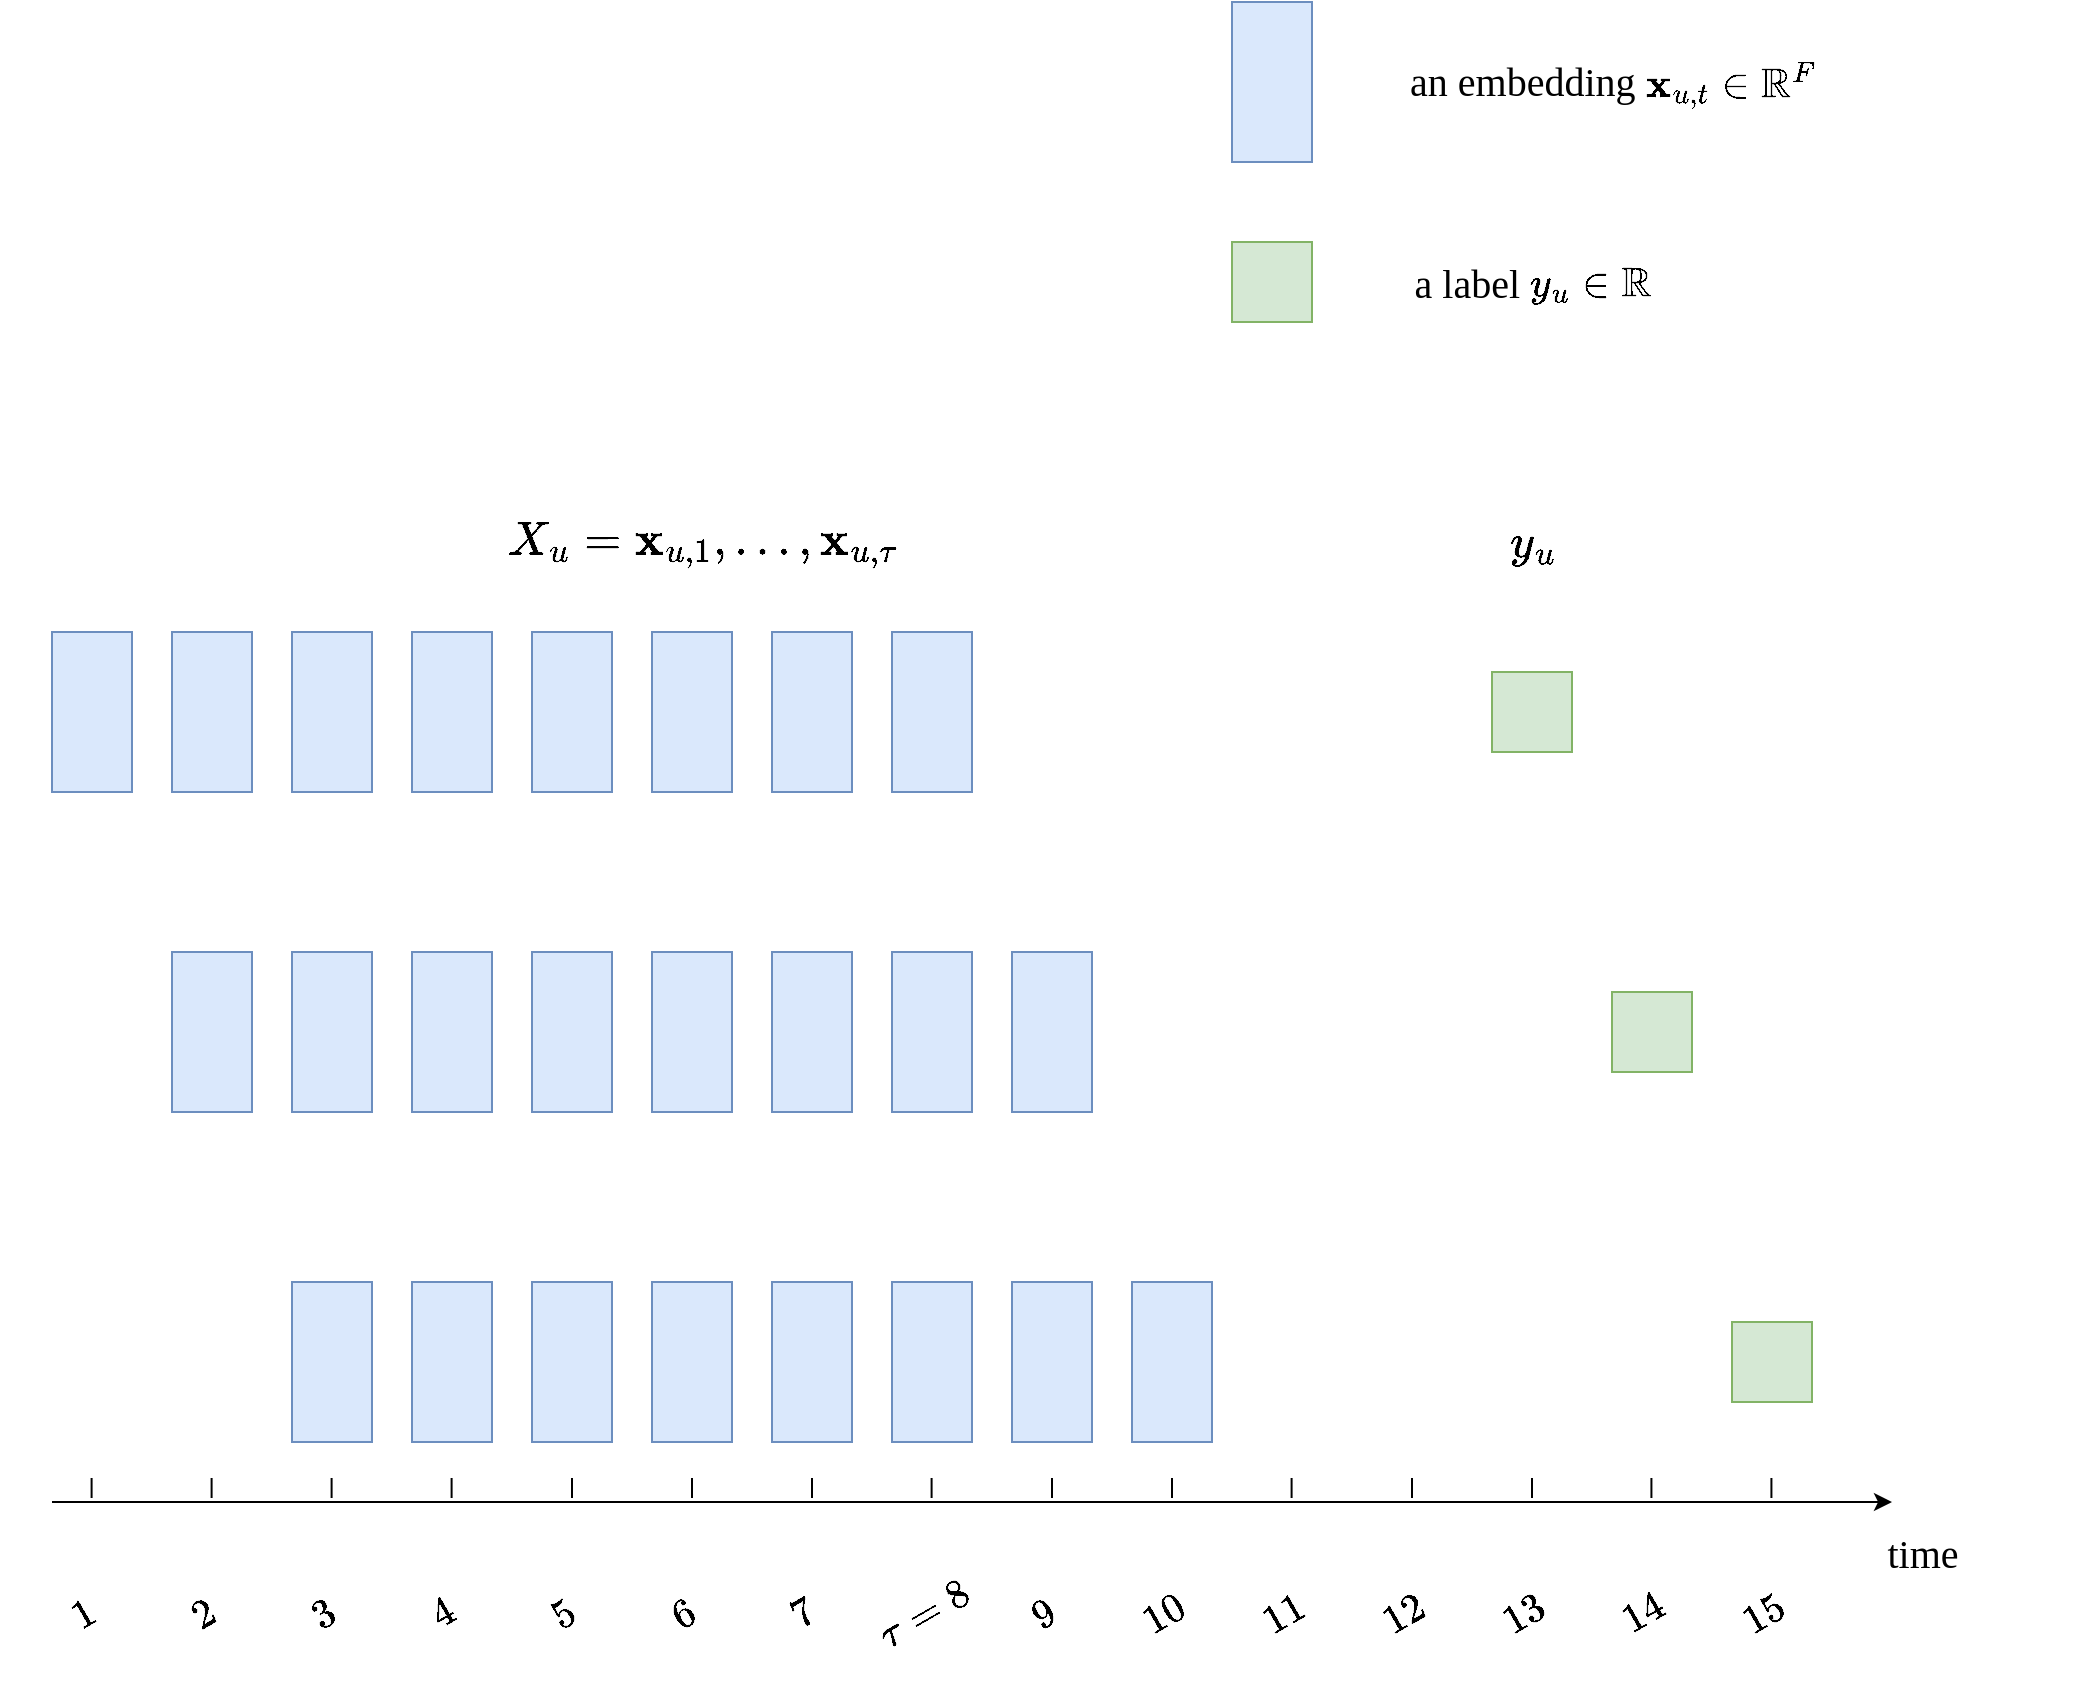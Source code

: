 <mxfile version="24.2.8" type="github">
  <diagram name="第 1 页" id="iBYXEOpFaW9ppv63QH4R">
    <mxGraphModel dx="3184" dy="2590" grid="1" gridSize="10" guides="1" tooltips="1" connect="1" arrows="1" fold="1" page="1" pageScale="1" pageWidth="980" pageHeight="1390" math="1" shadow="0">
      <root>
        <mxCell id="0" />
        <mxCell id="1" parent="0" />
        <mxCell id="Qjhme60CZn5szrycuIal-2" value="" style="rounded=0;whiteSpace=wrap;html=1;fillColor=#d5e8d4;strokeColor=#82b366;fontSize=20;" parent="1" vertex="1">
          <mxGeometry x="-40" y="-420" width="40" height="40" as="geometry" />
        </mxCell>
        <mxCell id="Qjhme60CZn5szrycuIal-3" value="" style="endArrow=classic;html=1;rounded=0;fontSize=20;" parent="1" edge="1">
          <mxGeometry width="50" height="50" relative="1" as="geometry">
            <mxPoint x="-880" y="-330" as="sourcePoint" />
            <mxPoint x="40" y="-330" as="targetPoint" />
          </mxGeometry>
        </mxCell>
        <mxCell id="Qjhme60CZn5szrycuIal-4" value="&lt;font style=&quot;font-size: 20px;&quot; face=&quot;Times New Roman&quot;&gt;time&lt;/font&gt;" style="text;html=1;align=center;verticalAlign=middle;resizable=0;points=[];autosize=1;strokeColor=none;fillColor=none;fontSize=20;" parent="1" vertex="1">
          <mxGeometry x="25" y="-325" width="60" height="40" as="geometry" />
        </mxCell>
        <mxCell id="Qjhme60CZn5szrycuIal-5" value="&lt;span style=&quot;font-family: &amp;quot;Times New Roman&amp;quot;; background-color: initial; font-size: 20px;&quot;&gt;$$1$$&lt;/span&gt;" style="text;html=1;align=center;verticalAlign=middle;resizable=0;points=[];autosize=1;strokeColor=none;fillColor=none;fontSize=20;rotation=330;" parent="1" vertex="1">
          <mxGeometry x="-900" y="-295" width="70" height="40" as="geometry" />
        </mxCell>
        <mxCell id="Qjhme60CZn5szrycuIal-7" value="" style="endArrow=none;html=1;rounded=0;exitX=0;exitY=0;exitDx=0;exitDy=0;fontSize=16;" parent="1" edge="1">
          <mxGeometry width="50" height="50" relative="1" as="geometry">
            <mxPoint x="-560" y="-332" as="sourcePoint" />
            <mxPoint x="-560" y="-342" as="targetPoint" />
          </mxGeometry>
        </mxCell>
        <mxCell id="Qjhme60CZn5szrycuIal-9" value="" style="rounded=0;whiteSpace=wrap;html=1;fillColor=#dae8fc;strokeColor=#6c8ebf;fontSize=20;" parent="1" vertex="1">
          <mxGeometry x="-460" y="-440" width="40" height="80" as="geometry" />
        </mxCell>
        <mxCell id="Qjhme60CZn5szrycuIal-11" value="" style="rounded=0;whiteSpace=wrap;html=1;fillColor=#dae8fc;strokeColor=#6c8ebf;fontSize=20;" parent="1" vertex="1">
          <mxGeometry x="-400" y="-440" width="40" height="80" as="geometry" />
        </mxCell>
        <mxCell id="Qjhme60CZn5szrycuIal-12" value="" style="endArrow=none;html=1;rounded=0;exitX=0;exitY=0;exitDx=0;exitDy=0;fontSize=16;" parent="1" edge="1">
          <mxGeometry width="50" height="50" relative="1" as="geometry">
            <mxPoint x="-500" y="-332" as="sourcePoint" />
            <mxPoint x="-500" y="-342" as="targetPoint" />
          </mxGeometry>
        </mxCell>
        <mxCell id="Qjhme60CZn5szrycuIal-13" value="" style="rounded=0;whiteSpace=wrap;html=1;fillColor=#dae8fc;strokeColor=#6c8ebf;fontSize=20;" parent="1" vertex="1">
          <mxGeometry x="-520" y="-440" width="40" height="80" as="geometry" />
        </mxCell>
        <mxCell id="Qjhme60CZn5szrycuIal-14" value="" style="rounded=0;whiteSpace=wrap;html=1;fillColor=#dae8fc;strokeColor=#6c8ebf;fontSize=20;" parent="1" vertex="1">
          <mxGeometry x="-580" y="-440" width="40" height="80" as="geometry" />
        </mxCell>
        <mxCell id="Qjhme60CZn5szrycuIal-15" value="" style="rounded=0;whiteSpace=wrap;html=1;fillColor=#dae8fc;strokeColor=#6c8ebf;fontSize=20;" parent="1" vertex="1">
          <mxGeometry x="-640" y="-440" width="40" height="80" as="geometry" />
        </mxCell>
        <mxCell id="Qjhme60CZn5szrycuIal-16" value="" style="rounded=0;whiteSpace=wrap;html=1;fillColor=#dae8fc;strokeColor=#6c8ebf;fontSize=20;" parent="1" vertex="1">
          <mxGeometry x="-700" y="-440" width="40" height="80" as="geometry" />
        </mxCell>
        <mxCell id="Qjhme60CZn5szrycuIal-17" value="" style="rounded=0;whiteSpace=wrap;html=1;fillColor=#dae8fc;strokeColor=#6c8ebf;fontSize=20;" parent="1" vertex="1">
          <mxGeometry x="-760" y="-440" width="40" height="80" as="geometry" />
        </mxCell>
        <mxCell id="Qjhme60CZn5szrycuIal-18" value="" style="rounded=0;whiteSpace=wrap;html=1;fillColor=#dae8fc;strokeColor=#6c8ebf;fontSize=20;" parent="1" vertex="1">
          <mxGeometry x="-340" y="-440" width="40" height="80" as="geometry" />
        </mxCell>
        <mxCell id="Qjhme60CZn5szrycuIal-19" value="" style="endArrow=none;html=1;rounded=0;exitX=0;exitY=0;exitDx=0;exitDy=0;fontSize=16;" parent="1" edge="1">
          <mxGeometry width="50" height="50" relative="1" as="geometry">
            <mxPoint x="-620" y="-332" as="sourcePoint" />
            <mxPoint x="-620" y="-342" as="targetPoint" />
          </mxGeometry>
        </mxCell>
        <mxCell id="Qjhme60CZn5szrycuIal-20" value="" style="endArrow=none;html=1;rounded=0;exitX=0;exitY=0;exitDx=0;exitDy=0;fontSize=16;" parent="1" edge="1">
          <mxGeometry width="50" height="50" relative="1" as="geometry">
            <mxPoint x="-680.2" y="-332" as="sourcePoint" />
            <mxPoint x="-680.2" y="-342" as="targetPoint" />
          </mxGeometry>
        </mxCell>
        <mxCell id="Qjhme60CZn5szrycuIal-21" value="" style="endArrow=none;html=1;rounded=0;exitX=0;exitY=0;exitDx=0;exitDy=0;fontSize=16;" parent="1" edge="1">
          <mxGeometry width="50" height="50" relative="1" as="geometry">
            <mxPoint x="-740.2" y="-332" as="sourcePoint" />
            <mxPoint x="-740.2" y="-342" as="targetPoint" />
          </mxGeometry>
        </mxCell>
        <mxCell id="Qjhme60CZn5szrycuIal-22" value="" style="endArrow=none;html=1;rounded=0;exitX=0;exitY=0;exitDx=0;exitDy=0;fontSize=16;" parent="1" edge="1">
          <mxGeometry width="50" height="50" relative="1" as="geometry">
            <mxPoint x="-800.2" y="-332" as="sourcePoint" />
            <mxPoint x="-800.2" y="-342" as="targetPoint" />
          </mxGeometry>
        </mxCell>
        <mxCell id="Qjhme60CZn5szrycuIal-23" value="" style="endArrow=none;html=1;rounded=0;exitX=0;exitY=0;exitDx=0;exitDy=0;fontSize=16;" parent="1" edge="1">
          <mxGeometry width="50" height="50" relative="1" as="geometry">
            <mxPoint x="-860.2" y="-332" as="sourcePoint" />
            <mxPoint x="-860.2" y="-342" as="targetPoint" />
          </mxGeometry>
        </mxCell>
        <mxCell id="Qjhme60CZn5szrycuIal-24" value="" style="endArrow=none;html=1;rounded=0;exitX=0;exitY=0;exitDx=0;exitDy=0;fontSize=16;" parent="1" edge="1">
          <mxGeometry width="50" height="50" relative="1" as="geometry">
            <mxPoint x="-440.2" y="-332" as="sourcePoint" />
            <mxPoint x="-440.2" y="-342" as="targetPoint" />
          </mxGeometry>
        </mxCell>
        <mxCell id="Qjhme60CZn5szrycuIal-25" value="" style="endArrow=none;html=1;rounded=0;exitX=0;exitY=0;exitDx=0;exitDy=0;fontSize=16;" parent="1" edge="1">
          <mxGeometry width="50" height="50" relative="1" as="geometry">
            <mxPoint x="-380" y="-332" as="sourcePoint" />
            <mxPoint x="-380" y="-342" as="targetPoint" />
          </mxGeometry>
        </mxCell>
        <mxCell id="Qjhme60CZn5szrycuIal-26" value="" style="endArrow=none;html=1;rounded=0;exitX=0;exitY=0;exitDx=0;exitDy=0;fontSize=16;" parent="1" edge="1">
          <mxGeometry width="50" height="50" relative="1" as="geometry">
            <mxPoint x="-320" y="-332" as="sourcePoint" />
            <mxPoint x="-320" y="-342" as="targetPoint" />
          </mxGeometry>
        </mxCell>
        <mxCell id="Qjhme60CZn5szrycuIal-27" value="" style="endArrow=none;html=1;rounded=0;exitX=0;exitY=0;exitDx=0;exitDy=0;fontSize=16;" parent="1" edge="1">
          <mxGeometry width="50" height="50" relative="1" as="geometry">
            <mxPoint x="-260.2" y="-332" as="sourcePoint" />
            <mxPoint x="-260.2" y="-342" as="targetPoint" />
          </mxGeometry>
        </mxCell>
        <mxCell id="Qjhme60CZn5szrycuIal-29" value="" style="endArrow=none;html=1;rounded=0;exitX=0;exitY=0;exitDx=0;exitDy=0;fontSize=16;" parent="1" edge="1">
          <mxGeometry width="50" height="50" relative="1" as="geometry">
            <mxPoint x="-200" y="-332" as="sourcePoint" />
            <mxPoint x="-200" y="-342" as="targetPoint" />
          </mxGeometry>
        </mxCell>
        <mxCell id="Qjhme60CZn5szrycuIal-30" value="" style="endArrow=none;html=1;rounded=0;exitX=0;exitY=0;exitDx=0;exitDy=0;fontSize=16;" parent="1" edge="1">
          <mxGeometry width="50" height="50" relative="1" as="geometry">
            <mxPoint x="-140" y="-332" as="sourcePoint" />
            <mxPoint x="-140" y="-342" as="targetPoint" />
          </mxGeometry>
        </mxCell>
        <mxCell id="Qjhme60CZn5szrycuIal-31" value="" style="rounded=0;whiteSpace=wrap;html=1;fillColor=#d5e8d4;strokeColor=#82b366;fontSize=20;" parent="1" vertex="1">
          <mxGeometry x="-160" y="-745" width="40" height="40" as="geometry" />
        </mxCell>
        <mxCell id="Qjhme60CZn5szrycuIal-32" value="" style="rounded=0;whiteSpace=wrap;html=1;fillColor=#dae8fc;strokeColor=#6c8ebf;fontSize=20;" parent="1" vertex="1">
          <mxGeometry x="-580" y="-765" width="40" height="80" as="geometry" />
        </mxCell>
        <mxCell id="Qjhme60CZn5szrycuIal-33" value="" style="rounded=0;whiteSpace=wrap;html=1;fillColor=#dae8fc;strokeColor=#6c8ebf;fontSize=20;" parent="1" vertex="1">
          <mxGeometry x="-520" y="-765" width="40" height="80" as="geometry" />
        </mxCell>
        <mxCell id="Qjhme60CZn5szrycuIal-34" value="" style="rounded=0;whiteSpace=wrap;html=1;fillColor=#dae8fc;strokeColor=#6c8ebf;fontSize=20;" parent="1" vertex="1">
          <mxGeometry x="-640" y="-765" width="40" height="80" as="geometry" />
        </mxCell>
        <mxCell id="Qjhme60CZn5szrycuIal-35" value="" style="rounded=0;whiteSpace=wrap;html=1;fillColor=#dae8fc;strokeColor=#6c8ebf;fontSize=20;" parent="1" vertex="1">
          <mxGeometry x="-700" y="-765" width="40" height="80" as="geometry" />
        </mxCell>
        <mxCell id="Qjhme60CZn5szrycuIal-36" value="" style="rounded=0;whiteSpace=wrap;html=1;fillColor=#dae8fc;strokeColor=#6c8ebf;fontSize=20;" parent="1" vertex="1">
          <mxGeometry x="-760" y="-765" width="40" height="80" as="geometry" />
        </mxCell>
        <mxCell id="Qjhme60CZn5szrycuIal-37" value="" style="rounded=0;whiteSpace=wrap;html=1;fillColor=#dae8fc;strokeColor=#6c8ebf;fontSize=20;" parent="1" vertex="1">
          <mxGeometry x="-820" y="-765" width="40" height="80" as="geometry" />
        </mxCell>
        <mxCell id="Qjhme60CZn5szrycuIal-38" value="" style="rounded=0;whiteSpace=wrap;html=1;fillColor=#dae8fc;strokeColor=#6c8ebf;fontSize=20;" parent="1" vertex="1">
          <mxGeometry x="-880" y="-765" width="40" height="80" as="geometry" />
        </mxCell>
        <mxCell id="Qjhme60CZn5szrycuIal-39" value="" style="rounded=0;whiteSpace=wrap;html=1;fillColor=#dae8fc;strokeColor=#6c8ebf;fontSize=20;" parent="1" vertex="1">
          <mxGeometry x="-460" y="-765" width="40" height="80" as="geometry" />
        </mxCell>
        <mxCell id="Qjhme60CZn5szrycuIal-40" value="" style="rounded=0;whiteSpace=wrap;html=1;fillColor=#d5e8d4;strokeColor=#82b366;fontSize=20;" parent="1" vertex="1">
          <mxGeometry x="-100" y="-585" width="40" height="40" as="geometry" />
        </mxCell>
        <mxCell id="Qjhme60CZn5szrycuIal-41" value="" style="rounded=0;whiteSpace=wrap;html=1;fillColor=#dae8fc;strokeColor=#6c8ebf;fontSize=20;" parent="1" vertex="1">
          <mxGeometry x="-520" y="-605" width="40" height="80" as="geometry" />
        </mxCell>
        <mxCell id="Qjhme60CZn5szrycuIal-42" value="" style="rounded=0;whiteSpace=wrap;html=1;fillColor=#dae8fc;strokeColor=#6c8ebf;fontSize=20;" parent="1" vertex="1">
          <mxGeometry x="-460" y="-605" width="40" height="80" as="geometry" />
        </mxCell>
        <mxCell id="Qjhme60CZn5szrycuIal-43" value="" style="rounded=0;whiteSpace=wrap;html=1;fillColor=#dae8fc;strokeColor=#6c8ebf;fontSize=20;" parent="1" vertex="1">
          <mxGeometry x="-580" y="-605" width="40" height="80" as="geometry" />
        </mxCell>
        <mxCell id="Qjhme60CZn5szrycuIal-44" value="" style="rounded=0;whiteSpace=wrap;html=1;fillColor=#dae8fc;strokeColor=#6c8ebf;fontSize=20;" parent="1" vertex="1">
          <mxGeometry x="-640" y="-605" width="40" height="80" as="geometry" />
        </mxCell>
        <mxCell id="Qjhme60CZn5szrycuIal-45" value="" style="rounded=0;whiteSpace=wrap;html=1;fillColor=#dae8fc;strokeColor=#6c8ebf;fontSize=20;" parent="1" vertex="1">
          <mxGeometry x="-700" y="-605" width="40" height="80" as="geometry" />
        </mxCell>
        <mxCell id="Qjhme60CZn5szrycuIal-46" value="" style="rounded=0;whiteSpace=wrap;html=1;fillColor=#dae8fc;strokeColor=#6c8ebf;fontSize=20;" parent="1" vertex="1">
          <mxGeometry x="-760" y="-605" width="40" height="80" as="geometry" />
        </mxCell>
        <mxCell id="Qjhme60CZn5szrycuIal-47" value="" style="rounded=0;whiteSpace=wrap;html=1;fillColor=#dae8fc;strokeColor=#6c8ebf;fontSize=20;" parent="1" vertex="1">
          <mxGeometry x="-820" y="-605" width="40" height="80" as="geometry" />
        </mxCell>
        <mxCell id="Qjhme60CZn5szrycuIal-48" value="" style="rounded=0;whiteSpace=wrap;html=1;fillColor=#dae8fc;strokeColor=#6c8ebf;fontSize=20;" parent="1" vertex="1">
          <mxGeometry x="-400" y="-605" width="40" height="80" as="geometry" />
        </mxCell>
        <mxCell id="Qjhme60CZn5szrycuIal-50" value="&lt;span style=&quot;font-family: &amp;quot;Times New Roman&amp;quot;; background-color: initial; font-size: 20px;&quot;&gt;$$2$$&lt;/span&gt;" style="text;html=1;align=center;verticalAlign=middle;resizable=0;points=[];autosize=1;strokeColor=none;fillColor=none;fontSize=20;rotation=330;" parent="1" vertex="1">
          <mxGeometry x="-840" y="-295" width="70" height="40" as="geometry" />
        </mxCell>
        <mxCell id="Qjhme60CZn5szrycuIal-51" value="&lt;span style=&quot;font-family: &amp;quot;Times New Roman&amp;quot;; background-color: initial; font-size: 20px;&quot;&gt;$$3$$&lt;/span&gt;" style="text;html=1;align=center;verticalAlign=middle;resizable=0;points=[];autosize=1;strokeColor=none;fillColor=none;fontSize=20;rotation=330;" parent="1" vertex="1">
          <mxGeometry x="-780" y="-295" width="70" height="40" as="geometry" />
        </mxCell>
        <mxCell id="Qjhme60CZn5szrycuIal-64" value="&lt;span style=&quot;font-family: &amp;quot;Times New Roman&amp;quot;; background-color: initial; font-size: 20px;&quot;&gt;$$4$$&lt;/span&gt;" style="text;html=1;align=center;verticalAlign=middle;resizable=0;points=[];autosize=1;strokeColor=none;fillColor=none;fontSize=20;rotation=330;" parent="1" vertex="1">
          <mxGeometry x="-720" y="-295" width="70" height="40" as="geometry" />
        </mxCell>
        <mxCell id="Qjhme60CZn5szrycuIal-65" value="&lt;span style=&quot;font-family: &amp;quot;Times New Roman&amp;quot;; background-color: initial; font-size: 20px;&quot;&gt;$$5$$&lt;/span&gt;" style="text;html=1;align=center;verticalAlign=middle;resizable=0;points=[];autosize=1;strokeColor=none;fillColor=none;fontSize=20;rotation=330;" parent="1" vertex="1">
          <mxGeometry x="-660" y="-295" width="70" height="40" as="geometry" />
        </mxCell>
        <mxCell id="Qjhme60CZn5szrycuIal-66" value="&lt;span style=&quot;font-family: &amp;quot;Times New Roman&amp;quot;; background-color: initial; font-size: 20px;&quot;&gt;$$6$$&lt;/span&gt;" style="text;html=1;align=center;verticalAlign=middle;resizable=0;points=[];autosize=1;strokeColor=none;fillColor=none;fontSize=20;rotation=330;" parent="1" vertex="1">
          <mxGeometry x="-600" y="-295" width="70" height="40" as="geometry" />
        </mxCell>
        <mxCell id="Qjhme60CZn5szrycuIal-67" value="&lt;span style=&quot;font-family: &amp;quot;Times New Roman&amp;quot;; background-color: initial; font-size: 20px;&quot;&gt;$$7$$&lt;/span&gt;" style="text;html=1;align=center;verticalAlign=middle;resizable=0;points=[];autosize=1;strokeColor=none;fillColor=none;fontSize=20;rotation=330;" parent="1" vertex="1">
          <mxGeometry x="-540" y="-295" width="70" height="40" as="geometry" />
        </mxCell>
        <mxCell id="Qjhme60CZn5szrycuIal-71" value="&lt;span style=&quot;font-family: &amp;quot;Times New Roman&amp;quot;; background-color: initial; font-size: 20px;&quot;&gt;$$\tau=8$$&lt;/span&gt;" style="text;html=1;align=center;verticalAlign=middle;resizable=0;points=[];autosize=1;strokeColor=none;fillColor=none;fontSize=20;rotation=330;" parent="1" vertex="1">
          <mxGeometry x="-500" y="-295" width="110" height="40" as="geometry" />
        </mxCell>
        <mxCell id="Qjhme60CZn5szrycuIal-81" value="&lt;font style=&quot;font-size: 20px;&quot; face=&quot;Times New Roman&quot;&gt;$$9$$&lt;/font&gt;" style="text;html=1;align=center;verticalAlign=middle;resizable=0;points=[];autosize=1;strokeColor=none;fillColor=none;fontSize=20;rotation=330;" parent="1" vertex="1">
          <mxGeometry x="-420" y="-295" width="70" height="40" as="geometry" />
        </mxCell>
        <mxCell id="Qjhme60CZn5szrycuIal-82" value="&lt;span style=&quot;font-family: &amp;quot;Times New Roman&amp;quot;; background-color: initial; font-size: 20px;&quot;&gt;$$10$$&lt;/span&gt;" style="text;html=1;align=center;verticalAlign=middle;resizable=0;points=[];autosize=1;strokeColor=none;fillColor=none;fontSize=20;rotation=330;" parent="1" vertex="1">
          <mxGeometry x="-365" y="-295" width="80" height="40" as="geometry" />
        </mxCell>
        <mxCell id="Qjhme60CZn5szrycuIal-83" value="&lt;span style=&quot;font-family: &amp;quot;Times New Roman&amp;quot;; background-color: initial; font-size: 20px;&quot;&gt;$$11$$&lt;/span&gt;" style="text;html=1;align=center;verticalAlign=middle;resizable=0;points=[];autosize=1;strokeColor=none;fillColor=none;fontSize=20;rotation=330;" parent="1" vertex="1">
          <mxGeometry x="-305" y="-295" width="80" height="40" as="geometry" />
        </mxCell>
        <mxCell id="Qjhme60CZn5szrycuIal-84" value="&lt;span style=&quot;font-family: &amp;quot;Times New Roman&amp;quot;; background-color: initial; font-size: 20px;&quot;&gt;$$12$$&lt;/span&gt;" style="text;html=1;align=center;verticalAlign=middle;resizable=0;points=[];autosize=1;strokeColor=none;fillColor=none;fontSize=20;rotation=330;" parent="1" vertex="1">
          <mxGeometry x="-245" y="-295" width="80" height="40" as="geometry" />
        </mxCell>
        <mxCell id="Qjhme60CZn5szrycuIal-85" value="&lt;span style=&quot;font-family: &amp;quot;Times New Roman&amp;quot;; background-color: initial; font-size: 20px;&quot;&gt;$$13$$&lt;/span&gt;" style="text;html=1;align=center;verticalAlign=middle;resizable=0;points=[];autosize=1;strokeColor=none;fillColor=none;fontSize=20;rotation=330;" parent="1" vertex="1">
          <mxGeometry x="-185" y="-295" width="80" height="40" as="geometry" />
        </mxCell>
        <mxCell id="Qjhme60CZn5szrycuIal-86" value="&lt;span style=&quot;font-family: &amp;quot;Times New Roman&amp;quot;; background-color: initial; font-size: 20px;&quot;&gt;$$14$$&lt;/span&gt;" style="text;html=1;align=center;verticalAlign=middle;resizable=0;points=[];autosize=1;strokeColor=none;fillColor=none;fontSize=20;rotation=330;" parent="1" vertex="1">
          <mxGeometry x="-125" y="-295" width="80" height="40" as="geometry" />
        </mxCell>
        <mxCell id="Qjhme60CZn5szrycuIal-87" value="&lt;span style=&quot;font-family: &amp;quot;Times New Roman&amp;quot;; background-color: initial; font-size: 20px;&quot;&gt;$$15$$&lt;/span&gt;" style="text;html=1;align=center;verticalAlign=middle;resizable=0;points=[];autosize=1;strokeColor=none;fillColor=none;fontSize=20;rotation=330;" parent="1" vertex="1">
          <mxGeometry x="-65" y="-295" width="80" height="40" as="geometry" />
        </mxCell>
        <mxCell id="Qjhme60CZn5szrycuIal-90" value="" style="endArrow=none;html=1;rounded=0;exitX=0;exitY=0;exitDx=0;exitDy=0;fontSize=16;" parent="1" edge="1">
          <mxGeometry width="50" height="50" relative="1" as="geometry">
            <mxPoint x="-80.29" y="-332" as="sourcePoint" />
            <mxPoint x="-80.29" y="-342" as="targetPoint" />
          </mxGeometry>
        </mxCell>
        <mxCell id="Qjhme60CZn5szrycuIal-91" value="" style="endArrow=none;html=1;rounded=0;exitX=0;exitY=0;exitDx=0;exitDy=0;fontSize=16;" parent="1" edge="1">
          <mxGeometry width="50" height="50" relative="1" as="geometry">
            <mxPoint x="-20.29" y="-332" as="sourcePoint" />
            <mxPoint x="-20.29" y="-342" as="targetPoint" />
          </mxGeometry>
        </mxCell>
        <mxCell id="Qjhme60CZn5szrycuIal-97" value="&lt;span style=&quot;text-wrap: wrap; font-size: 20px;&quot;&gt;&lt;font style=&quot;font-size: 20px;&quot;&gt;$$y_{u}$$&lt;/font&gt;&lt;/span&gt;" style="text;html=1;align=center;verticalAlign=middle;resizable=0;points=[];autosize=1;strokeColor=none;fillColor=none;fontSize=20;" parent="1" vertex="1">
          <mxGeometry x="-195" y="-830" width="110" height="40" as="geometry" />
        </mxCell>
        <mxCell id="Qjhme60CZn5szrycuIal-99" value="" style="rounded=0;whiteSpace=wrap;html=1;fillColor=#dae8fc;strokeColor=#6c8ebf;fontSize=20;" parent="1" vertex="1">
          <mxGeometry x="-290" y="-1080" width="40" height="80" as="geometry" />
        </mxCell>
        <mxCell id="Qjhme60CZn5szrycuIal-100" value="&lt;font style=&quot;font-size: 20px;&quot;&gt;an embedding \( \mathbf{x}_{u,t} \in \mathbb{R}^F\)&lt;/font&gt;" style="text;html=1;align=center;verticalAlign=middle;resizable=0;points=[];autosize=1;strokeColor=none;fillColor=none;fontFamily=Times New Roman;fontSize=20;" parent="1" vertex="1">
          <mxGeometry x="-330" y="-1060" width="460" height="40" as="geometry" />
        </mxCell>
        <mxCell id="Qjhme60CZn5szrycuIal-102" value="" style="rounded=0;whiteSpace=wrap;html=1;fillColor=#d5e8d4;strokeColor=#82b366;fontSize=20;" parent="1" vertex="1">
          <mxGeometry x="-290" y="-960" width="40" height="40" as="geometry" />
        </mxCell>
        <mxCell id="Qjhme60CZn5szrycuIal-103" value="&lt;font style=&quot;font-size: 20px;&quot;&gt;a label \( y_{u} \in \mathbb{R}\)&lt;/font&gt;" style="text;html=1;align=center;verticalAlign=middle;resizable=0;points=[];autosize=1;strokeColor=none;fillColor=none;fontFamily=Times New Roman;fontSize=20;" parent="1" vertex="1">
          <mxGeometry x="-285" y="-960" width="290" height="40" as="geometry" />
        </mxCell>
        <mxCell id="Qjhme60CZn5szrycuIal-104" value="&lt;span style=&quot;font-size: 20px; text-wrap: wrap;&quot;&gt;$$X_{u} = \mathbf{x}_{u, 1}, \dots, \mathbf{x}_{u, \tau}$$&lt;/span&gt;" style="text;html=1;align=center;verticalAlign=middle;resizable=0;points=[];autosize=1;strokeColor=none;fillColor=none;fontSize=20;" parent="1" vertex="1">
          <mxGeometry x="-815" y="-830" width="520" height="40" as="geometry" />
        </mxCell>
      </root>
    </mxGraphModel>
  </diagram>
</mxfile>
